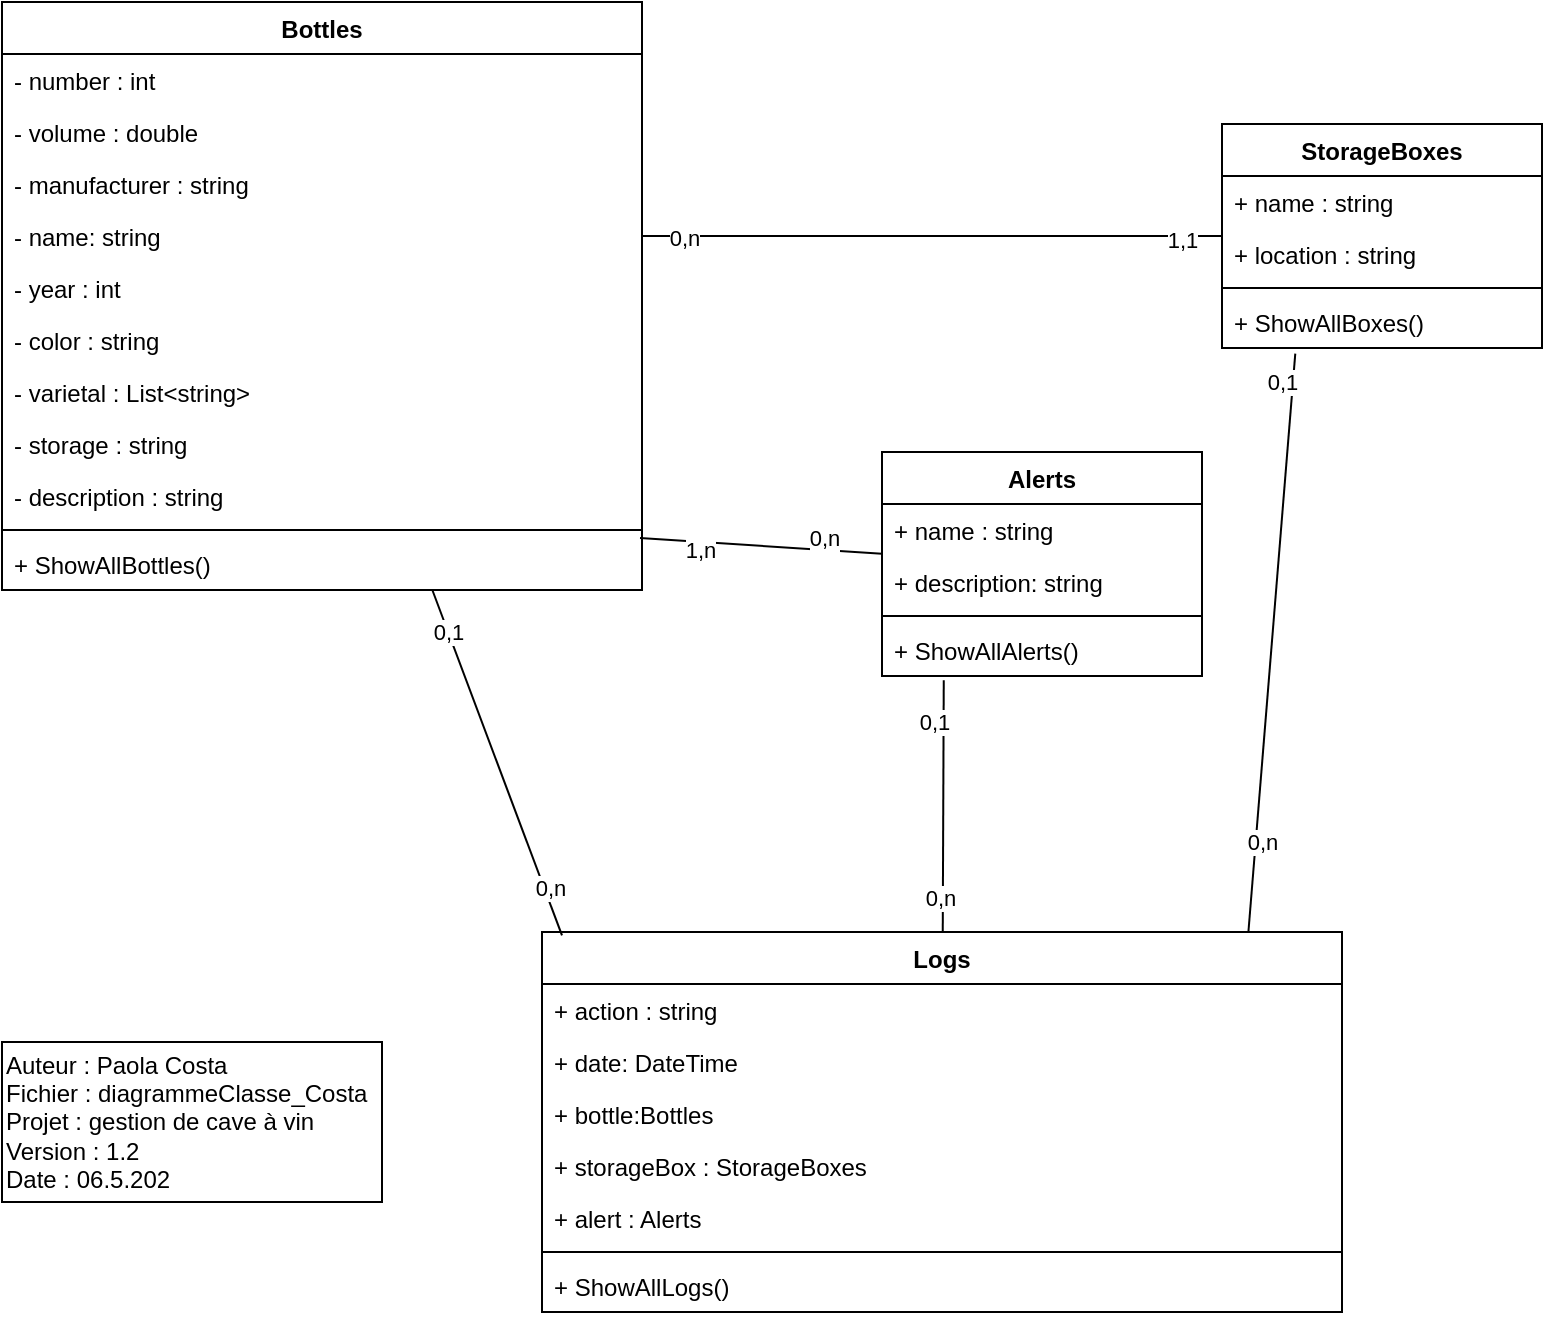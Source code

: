 <mxfile version="13.9.9" type="device"><diagram id="C5RBs43oDa-KdzZeNtuy" name="Page-1"><mxGraphModel dx="1326" dy="806" grid="1" gridSize="10" guides="1" tooltips="1" connect="1" arrows="1" fold="1" page="1" pageScale="1" pageWidth="827" pageHeight="1169" math="0" shadow="0"><root><mxCell id="WIyWlLk6GJQsqaUBKTNV-0"/><mxCell id="WIyWlLk6GJQsqaUBKTNV-1" parent="WIyWlLk6GJQsqaUBKTNV-0"/><mxCell id="WKEBZlVFhsqvftyopT91-0" value="Auteur : Paola Costa&lt;br&gt;Fichier : diagrammeClasse_Costa&lt;br&gt;Projet : gestion de cave à vin&lt;br&gt;Version : 1.2&lt;br&gt;Date : 06.5.202" style="rounded=0;whiteSpace=wrap;html=1;align=left;" parent="WIyWlLk6GJQsqaUBKTNV-1" vertex="1"><mxGeometry x="40" y="800" width="190" height="80" as="geometry"/></mxCell><mxCell id="WKEBZlVFhsqvftyopT91-1" value="Bottles" style="swimlane;fontStyle=1;align=center;verticalAlign=top;childLayout=stackLayout;horizontal=1;startSize=26;horizontalStack=0;resizeParent=1;resizeParentMax=0;resizeLast=0;collapsible=1;marginBottom=0;" parent="WIyWlLk6GJQsqaUBKTNV-1" vertex="1"><mxGeometry x="40" y="280" width="320" height="294" as="geometry"/></mxCell><mxCell id="WKEBZlVFhsqvftyopT91-5" value="- number : int" style="text;strokeColor=none;fillColor=none;align=left;verticalAlign=top;spacingLeft=4;spacingRight=4;overflow=hidden;rotatable=0;points=[[0,0.5],[1,0.5]];portConstraint=eastwest;" parent="WKEBZlVFhsqvftyopT91-1" vertex="1"><mxGeometry y="26" width="320" height="26" as="geometry"/></mxCell><mxCell id="WKEBZlVFhsqvftyopT91-6" value="- volume : double " style="text;strokeColor=none;fillColor=none;align=left;verticalAlign=top;spacingLeft=4;spacingRight=4;overflow=hidden;rotatable=0;points=[[0,0.5],[1,0.5]];portConstraint=eastwest;" parent="WKEBZlVFhsqvftyopT91-1" vertex="1"><mxGeometry y="52" width="320" height="26" as="geometry"/></mxCell><mxCell id="WKEBZlVFhsqvftyopT91-7" value="- manufacturer : string" style="text;strokeColor=none;fillColor=none;align=left;verticalAlign=top;spacingLeft=4;spacingRight=4;overflow=hidden;rotatable=0;points=[[0,0.5],[1,0.5]];portConstraint=eastwest;" parent="WKEBZlVFhsqvftyopT91-1" vertex="1"><mxGeometry y="78" width="320" height="26" as="geometry"/></mxCell><mxCell id="WKEBZlVFhsqvftyopT91-8" value="- name: string" style="text;strokeColor=none;fillColor=none;align=left;verticalAlign=top;spacingLeft=4;spacingRight=4;overflow=hidden;rotatable=0;points=[[0,0.5],[1,0.5]];portConstraint=eastwest;" parent="WKEBZlVFhsqvftyopT91-1" vertex="1"><mxGeometry y="104" width="320" height="26" as="geometry"/></mxCell><mxCell id="WKEBZlVFhsqvftyopT91-9" value="- year : int" style="text;strokeColor=none;fillColor=none;align=left;verticalAlign=top;spacingLeft=4;spacingRight=4;overflow=hidden;rotatable=0;points=[[0,0.5],[1,0.5]];portConstraint=eastwest;" parent="WKEBZlVFhsqvftyopT91-1" vertex="1"><mxGeometry y="130" width="320" height="26" as="geometry"/></mxCell><mxCell id="WKEBZlVFhsqvftyopT91-10" value="- color : string" style="text;strokeColor=none;fillColor=none;align=left;verticalAlign=top;spacingLeft=4;spacingRight=4;overflow=hidden;rotatable=0;points=[[0,0.5],[1,0.5]];portConstraint=eastwest;" parent="WKEBZlVFhsqvftyopT91-1" vertex="1"><mxGeometry y="156" width="320" height="26" as="geometry"/></mxCell><mxCell id="WKEBZlVFhsqvftyopT91-11" value="- varietal : List&lt;string&gt;" style="text;strokeColor=none;fillColor=none;align=left;verticalAlign=top;spacingLeft=4;spacingRight=4;overflow=hidden;rotatable=0;points=[[0,0.5],[1,0.5]];portConstraint=eastwest;" parent="WKEBZlVFhsqvftyopT91-1" vertex="1"><mxGeometry y="182" width="320" height="26" as="geometry"/></mxCell><mxCell id="n-lIxX01qMSx79EFf1IC-0" value="- storage : string" style="text;strokeColor=none;fillColor=none;align=left;verticalAlign=top;spacingLeft=4;spacingRight=4;overflow=hidden;rotatable=0;points=[[0,0.5],[1,0.5]];portConstraint=eastwest;" vertex="1" parent="WKEBZlVFhsqvftyopT91-1"><mxGeometry y="208" width="320" height="26" as="geometry"/></mxCell><mxCell id="WKEBZlVFhsqvftyopT91-27" value="- description : string" style="text;strokeColor=none;fillColor=none;align=left;verticalAlign=top;spacingLeft=4;spacingRight=4;overflow=hidden;rotatable=0;points=[[0,0.5],[1,0.5]];portConstraint=eastwest;" parent="WKEBZlVFhsqvftyopT91-1" vertex="1"><mxGeometry y="234" width="320" height="26" as="geometry"/></mxCell><mxCell id="WKEBZlVFhsqvftyopT91-3" value="" style="line;strokeWidth=1;fillColor=none;align=left;verticalAlign=middle;spacingTop=-1;spacingLeft=3;spacingRight=3;rotatable=0;labelPosition=right;points=[];portConstraint=eastwest;" parent="WKEBZlVFhsqvftyopT91-1" vertex="1"><mxGeometry y="260" width="320" height="8" as="geometry"/></mxCell><mxCell id="WKEBZlVFhsqvftyopT91-23" value="+ ShowAllBottles()" style="text;strokeColor=none;fillColor=none;align=left;verticalAlign=top;spacingLeft=4;spacingRight=4;overflow=hidden;rotatable=0;points=[[0,0.5],[1,0.5]];portConstraint=eastwest;" parent="WKEBZlVFhsqvftyopT91-1" vertex="1"><mxGeometry y="268" width="320" height="26" as="geometry"/></mxCell><mxCell id="WKEBZlVFhsqvftyopT91-13" value="StorageBoxes" style="swimlane;fontStyle=1;align=center;verticalAlign=top;childLayout=stackLayout;horizontal=1;startSize=26;horizontalStack=0;resizeParent=1;resizeParentMax=0;resizeLast=0;collapsible=1;marginBottom=0;" parent="WIyWlLk6GJQsqaUBKTNV-1" vertex="1"><mxGeometry x="650" y="341" width="160" height="112" as="geometry"/></mxCell><mxCell id="WKEBZlVFhsqvftyopT91-21" value="+ name : string" style="text;strokeColor=none;fillColor=none;align=left;verticalAlign=top;spacingLeft=4;spacingRight=4;overflow=hidden;rotatable=0;points=[[0,0.5],[1,0.5]];portConstraint=eastwest;" parent="WKEBZlVFhsqvftyopT91-13" vertex="1"><mxGeometry y="26" width="160" height="26" as="geometry"/></mxCell><mxCell id="WKEBZlVFhsqvftyopT91-14" value="+ location : string" style="text;strokeColor=none;fillColor=none;align=left;verticalAlign=top;spacingLeft=4;spacingRight=4;overflow=hidden;rotatable=0;points=[[0,0.5],[1,0.5]];portConstraint=eastwest;" parent="WKEBZlVFhsqvftyopT91-13" vertex="1"><mxGeometry y="52" width="160" height="26" as="geometry"/></mxCell><mxCell id="WKEBZlVFhsqvftyopT91-15" value="" style="line;strokeWidth=1;fillColor=none;align=left;verticalAlign=middle;spacingTop=-1;spacingLeft=3;spacingRight=3;rotatable=0;labelPosition=right;points=[];portConstraint=eastwest;" parent="WKEBZlVFhsqvftyopT91-13" vertex="1"><mxGeometry y="78" width="160" height="8" as="geometry"/></mxCell><mxCell id="WKEBZlVFhsqvftyopT91-16" value="+ ShowAllBoxes()" style="text;strokeColor=none;fillColor=none;align=left;verticalAlign=top;spacingLeft=4;spacingRight=4;overflow=hidden;rotatable=0;points=[[0,0.5],[1,0.5]];portConstraint=eastwest;" parent="WKEBZlVFhsqvftyopT91-13" vertex="1"><mxGeometry y="86" width="160" height="26" as="geometry"/></mxCell><mxCell id="WKEBZlVFhsqvftyopT91-28" value="Alerts" style="swimlane;fontStyle=1;align=center;verticalAlign=top;childLayout=stackLayout;horizontal=1;startSize=26;horizontalStack=0;resizeParent=1;resizeParentMax=0;resizeLast=0;collapsible=1;marginBottom=0;" parent="WIyWlLk6GJQsqaUBKTNV-1" vertex="1"><mxGeometry x="480" y="505" width="160" height="112" as="geometry"/></mxCell><mxCell id="WKEBZlVFhsqvftyopT91-29" value="+ name : string" style="text;strokeColor=none;fillColor=none;align=left;verticalAlign=top;spacingLeft=4;spacingRight=4;overflow=hidden;rotatable=0;points=[[0,0.5],[1,0.5]];portConstraint=eastwest;" parent="WKEBZlVFhsqvftyopT91-28" vertex="1"><mxGeometry y="26" width="160" height="26" as="geometry"/></mxCell><mxCell id="WKEBZlVFhsqvftyopT91-30" value="+ description: string" style="text;strokeColor=none;fillColor=none;align=left;verticalAlign=top;spacingLeft=4;spacingRight=4;overflow=hidden;rotatable=0;points=[[0,0.5],[1,0.5]];portConstraint=eastwest;" parent="WKEBZlVFhsqvftyopT91-28" vertex="1"><mxGeometry y="52" width="160" height="26" as="geometry"/></mxCell><mxCell id="WKEBZlVFhsqvftyopT91-31" value="" style="line;strokeWidth=1;fillColor=none;align=left;verticalAlign=middle;spacingTop=-1;spacingLeft=3;spacingRight=3;rotatable=0;labelPosition=right;points=[];portConstraint=eastwest;" parent="WKEBZlVFhsqvftyopT91-28" vertex="1"><mxGeometry y="78" width="160" height="8" as="geometry"/></mxCell><mxCell id="WKEBZlVFhsqvftyopT91-32" value="+ ShowAllAlerts()" style="text;strokeColor=none;fillColor=none;align=left;verticalAlign=top;spacingLeft=4;spacingRight=4;overflow=hidden;rotatable=0;points=[[0,0.5],[1,0.5]];portConstraint=eastwest;" parent="WKEBZlVFhsqvftyopT91-28" vertex="1"><mxGeometry y="86" width="160" height="26" as="geometry"/></mxCell><mxCell id="WKEBZlVFhsqvftyopT91-34" value="Logs" style="swimlane;fontStyle=1;align=center;verticalAlign=top;childLayout=stackLayout;horizontal=1;startSize=26;horizontalStack=0;resizeParent=1;resizeParentMax=0;resizeLast=0;collapsible=1;marginBottom=0;" parent="WIyWlLk6GJQsqaUBKTNV-1" vertex="1"><mxGeometry x="310" y="745" width="400" height="190" as="geometry"/></mxCell><mxCell id="WKEBZlVFhsqvftyopT91-35" value="+ action : string" style="text;strokeColor=none;fillColor=none;align=left;verticalAlign=top;spacingLeft=4;spacingRight=4;overflow=hidden;rotatable=0;points=[[0,0.5],[1,0.5]];portConstraint=eastwest;" parent="WKEBZlVFhsqvftyopT91-34" vertex="1"><mxGeometry y="26" width="400" height="26" as="geometry"/></mxCell><mxCell id="WKEBZlVFhsqvftyopT91-39" value="+ date: DateTime" style="text;strokeColor=none;fillColor=none;align=left;verticalAlign=top;spacingLeft=4;spacingRight=4;overflow=hidden;rotatable=0;points=[[0,0.5],[1,0.5]];portConstraint=eastwest;" parent="WKEBZlVFhsqvftyopT91-34" vertex="1"><mxGeometry y="52" width="400" height="26" as="geometry"/></mxCell><mxCell id="WKEBZlVFhsqvftyopT91-40" value="+ bottle:Bottles" style="text;strokeColor=none;fillColor=none;align=left;verticalAlign=top;spacingLeft=4;spacingRight=4;overflow=hidden;rotatable=0;points=[[0,0.5],[1,0.5]];portConstraint=eastwest;" parent="WKEBZlVFhsqvftyopT91-34" vertex="1"><mxGeometry y="78" width="400" height="26" as="geometry"/></mxCell><mxCell id="WKEBZlVFhsqvftyopT91-41" value="+ storageBox : StorageBoxes" style="text;strokeColor=none;fillColor=none;align=left;verticalAlign=top;spacingLeft=4;spacingRight=4;overflow=hidden;rotatable=0;points=[[0,0.5],[1,0.5]];portConstraint=eastwest;" parent="WKEBZlVFhsqvftyopT91-34" vertex="1"><mxGeometry y="104" width="400" height="26" as="geometry"/></mxCell><mxCell id="WKEBZlVFhsqvftyopT91-36" value="+ alert : Alerts" style="text;strokeColor=none;fillColor=none;align=left;verticalAlign=top;spacingLeft=4;spacingRight=4;overflow=hidden;rotatable=0;points=[[0,0.5],[1,0.5]];portConstraint=eastwest;" parent="WKEBZlVFhsqvftyopT91-34" vertex="1"><mxGeometry y="130" width="400" height="26" as="geometry"/></mxCell><mxCell id="WKEBZlVFhsqvftyopT91-37" value="" style="line;strokeWidth=1;fillColor=none;align=left;verticalAlign=middle;spacingTop=-1;spacingLeft=3;spacingRight=3;rotatable=0;labelPosition=right;points=[];portConstraint=eastwest;" parent="WKEBZlVFhsqvftyopT91-34" vertex="1"><mxGeometry y="156" width="400" height="8" as="geometry"/></mxCell><mxCell id="WKEBZlVFhsqvftyopT91-43" value="+ ShowAllLogs()" style="text;strokeColor=none;fillColor=none;align=left;verticalAlign=top;spacingLeft=4;spacingRight=4;overflow=hidden;rotatable=0;points=[[0,0.5],[1,0.5]];portConstraint=eastwest;" parent="WKEBZlVFhsqvftyopT91-34" vertex="1"><mxGeometry y="164" width="400" height="26" as="geometry"/></mxCell><mxCell id="bhqYoB02RobNg2j0f8Pz-0" value="" style="endArrow=none;html=1;exitX=1;exitY=0.5;exitDx=0;exitDy=0;" parent="WIyWlLk6GJQsqaUBKTNV-1" source="WKEBZlVFhsqvftyopT91-8" target="WKEBZlVFhsqvftyopT91-13" edge="1"><mxGeometry width="50" height="50" relative="1" as="geometry"><mxPoint x="389" y="440" as="sourcePoint"/><mxPoint x="439" y="390" as="targetPoint"/></mxGeometry></mxCell><mxCell id="bhqYoB02RobNg2j0f8Pz-3" value="1,1" style="edgeLabel;html=1;align=center;verticalAlign=middle;resizable=0;points=[];" parent="bhqYoB02RobNg2j0f8Pz-0" vertex="1" connectable="0"><mxGeometry x="-0.792" y="-2" relative="1" as="geometry"><mxPoint x="240.0" as="offset"/></mxGeometry></mxCell><mxCell id="bhqYoB02RobNg2j0f8Pz-4" value="0,n" style="edgeLabel;html=1;align=center;verticalAlign=middle;resizable=0;points=[];" parent="bhqYoB02RobNg2j0f8Pz-0" vertex="1" connectable="0"><mxGeometry x="0.865" y="-1" relative="1" as="geometry"><mxPoint x="-250" as="offset"/></mxGeometry></mxCell><mxCell id="bhqYoB02RobNg2j0f8Pz-7" value="" style="endArrow=none;html=1;exitX=0.025;exitY=0.009;exitDx=0;exitDy=0;exitPerimeter=0;" parent="WIyWlLk6GJQsqaUBKTNV-1" source="WKEBZlVFhsqvftyopT91-34" target="WKEBZlVFhsqvftyopT91-1" edge="1"><mxGeometry width="50" height="50" relative="1" as="geometry"><mxPoint x="360" y="640" as="sourcePoint"/><mxPoint x="410" y="590" as="targetPoint"/></mxGeometry></mxCell><mxCell id="bhqYoB02RobNg2j0f8Pz-8" value="0,1" style="edgeLabel;html=1;align=center;verticalAlign=middle;resizable=0;points=[];" parent="bhqYoB02RobNg2j0f8Pz-7" vertex="1" connectable="0"><mxGeometry x="0.755" relative="1" as="geometry"><mxPoint as="offset"/></mxGeometry></mxCell><mxCell id="bhqYoB02RobNg2j0f8Pz-9" value="0,n" style="edgeLabel;html=1;align=center;verticalAlign=middle;resizable=0;points=[];" parent="bhqYoB02RobNg2j0f8Pz-7" vertex="1" connectable="0"><mxGeometry x="-0.739" y="-2" relative="1" as="geometry"><mxPoint y="-1" as="offset"/></mxGeometry></mxCell><mxCell id="bhqYoB02RobNg2j0f8Pz-10" value="" style="endArrow=none;html=1;entryX=0.229;entryY=1.109;entryDx=0;entryDy=0;entryPerimeter=0;exitX=0.883;exitY=0;exitDx=0;exitDy=0;exitPerimeter=0;" parent="WIyWlLk6GJQsqaUBKTNV-1" source="WKEBZlVFhsqvftyopT91-34" target="WKEBZlVFhsqvftyopT91-16" edge="1"><mxGeometry width="50" height="50" relative="1" as="geometry"><mxPoint x="490" y="670" as="sourcePoint"/><mxPoint x="540" y="620" as="targetPoint"/></mxGeometry></mxCell><mxCell id="bhqYoB02RobNg2j0f8Pz-11" value="0,n" style="edgeLabel;html=1;align=center;verticalAlign=middle;resizable=0;points=[];" parent="bhqYoB02RobNg2j0f8Pz-10" vertex="1" connectable="0"><mxGeometry x="0.879" y="-1" relative="1" as="geometry"><mxPoint x="-16.21" y="226.39" as="offset"/></mxGeometry></mxCell><mxCell id="bhqYoB02RobNg2j0f8Pz-12" value="0,1" style="edgeLabel;html=1;align=center;verticalAlign=middle;resizable=0;points=[];" parent="bhqYoB02RobNg2j0f8Pz-10" vertex="1" connectable="0"><mxGeometry x="-0.827" relative="1" as="geometry"><mxPoint x="14.78" y="-250" as="offset"/></mxGeometry></mxCell><mxCell id="bhqYoB02RobNg2j0f8Pz-13" value="" style="endArrow=none;html=1;entryX=0.193;entryY=1.083;entryDx=0;entryDy=0;entryPerimeter=0;" parent="WIyWlLk6GJQsqaUBKTNV-1" source="WKEBZlVFhsqvftyopT91-34" target="WKEBZlVFhsqvftyopT91-32" edge="1"><mxGeometry width="50" height="50" relative="1" as="geometry"><mxPoint x="590" y="710" as="sourcePoint"/><mxPoint x="640" y="660" as="targetPoint"/></mxGeometry></mxCell><mxCell id="bhqYoB02RobNg2j0f8Pz-14" value="0,n" style="edgeLabel;html=1;align=center;verticalAlign=middle;resizable=0;points=[];" parent="bhqYoB02RobNg2j0f8Pz-13" vertex="1" connectable="0"><mxGeometry x="0.517" y="-4" relative="1" as="geometry"><mxPoint x="-6.12" y="78.29" as="offset"/></mxGeometry></mxCell><mxCell id="bhqYoB02RobNg2j0f8Pz-15" value="0,1" style="edgeLabel;html=1;align=center;verticalAlign=middle;resizable=0;points=[];" parent="bhqYoB02RobNg2j0f8Pz-13" vertex="1" connectable="0"><mxGeometry x="-0.593" relative="1" as="geometry"><mxPoint x="-5.01" y="-79.4" as="offset"/></mxGeometry></mxCell><mxCell id="bhqYoB02RobNg2j0f8Pz-1" value="" style="endArrow=none;html=1;exitX=1;exitY=0.5;exitDx=0;exitDy=0;" parent="WIyWlLk6GJQsqaUBKTNV-1" target="WKEBZlVFhsqvftyopT91-28" edge="1"><mxGeometry width="50" height="50" relative="1" as="geometry"><mxPoint x="359" y="548" as="sourcePoint"/><mxPoint x="469" y="548.243" as="targetPoint"/></mxGeometry></mxCell><mxCell id="bhqYoB02RobNg2j0f8Pz-5" value="0,n" style="edgeLabel;html=1;align=center;verticalAlign=middle;resizable=0;points=[];" parent="bhqYoB02RobNg2j0f8Pz-1" vertex="1" connectable="0"><mxGeometry x="-0.771" y="1" relative="1" as="geometry"><mxPoint x="77.5" as="offset"/></mxGeometry></mxCell><mxCell id="bhqYoB02RobNg2j0f8Pz-6" value="1,n" style="edgeLabel;html=1;align=center;verticalAlign=middle;resizable=0;points=[];" parent="bhqYoB02RobNg2j0f8Pz-1" vertex="1" connectable="0"><mxGeometry x="0.76" y="1" relative="1" as="geometry"><mxPoint x="-76.67" as="offset"/></mxGeometry></mxCell></root></mxGraphModel></diagram></mxfile>